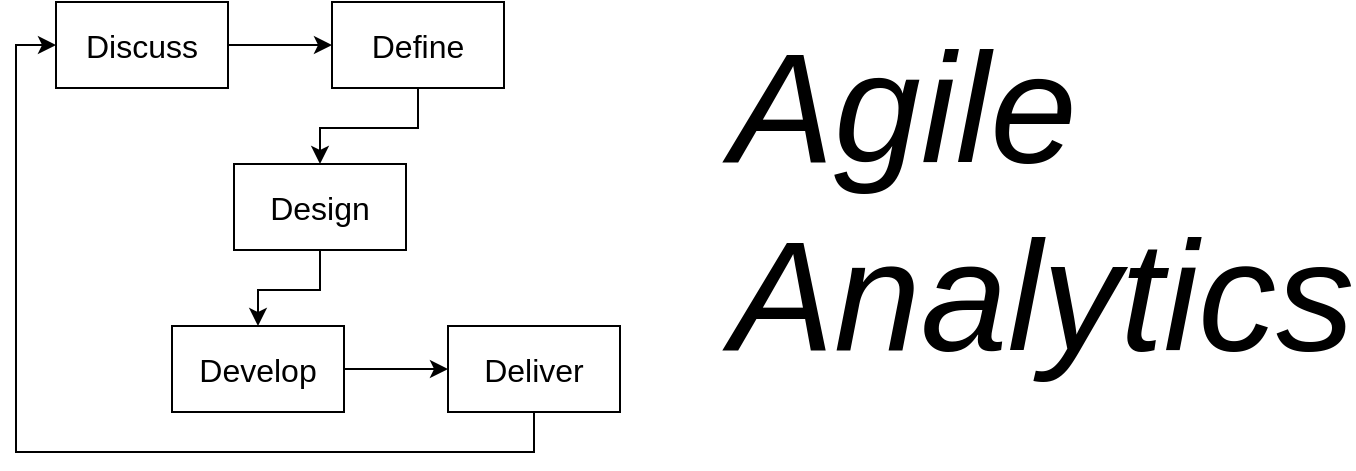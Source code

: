 <mxfile version="26.0.9">
  <diagram name="Page-1" id="-Nun1qf24_-iry-Z1hYq">
    <mxGraphModel dx="1434" dy="769" grid="0" gridSize="10" guides="1" tooltips="1" connect="1" arrows="1" fold="1" page="1" pageScale="1" pageWidth="850" pageHeight="1100" math="0" shadow="0">
      <root>
        <mxCell id="0" />
        <mxCell id="1" parent="0" />
        <mxCell id="CQpVQ1Txw3NqNYEVB0sx-6" style="edgeStyle=orthogonalEdgeStyle;rounded=0;orthogonalLoop=1;jettySize=auto;html=1;exitX=1;exitY=0.5;exitDx=0;exitDy=0;entryX=0;entryY=0.5;entryDx=0;entryDy=0;" edge="1" parent="1" source="CQpVQ1Txw3NqNYEVB0sx-1" target="CQpVQ1Txw3NqNYEVB0sx-2">
          <mxGeometry relative="1" as="geometry" />
        </mxCell>
        <mxCell id="CQpVQ1Txw3NqNYEVB0sx-1" value="&lt;font style=&quot;font-size: 16px;&quot;&gt;Discuss&lt;/font&gt;" style="rounded=0;whiteSpace=wrap;html=1;" vertex="1" parent="1">
          <mxGeometry x="137" y="329" width="86" height="43" as="geometry" />
        </mxCell>
        <mxCell id="CQpVQ1Txw3NqNYEVB0sx-7" style="edgeStyle=orthogonalEdgeStyle;rounded=0;orthogonalLoop=1;jettySize=auto;html=1;exitX=0.5;exitY=1;exitDx=0;exitDy=0;entryX=0.5;entryY=0;entryDx=0;entryDy=0;" edge="1" parent="1" source="CQpVQ1Txw3NqNYEVB0sx-2" target="CQpVQ1Txw3NqNYEVB0sx-3">
          <mxGeometry relative="1" as="geometry" />
        </mxCell>
        <mxCell id="CQpVQ1Txw3NqNYEVB0sx-2" value="&lt;font style=&quot;font-size: 16px;&quot;&gt;Define&lt;/font&gt;" style="rounded=0;whiteSpace=wrap;html=1;" vertex="1" parent="1">
          <mxGeometry x="275" y="329" width="86" height="43" as="geometry" />
        </mxCell>
        <mxCell id="CQpVQ1Txw3NqNYEVB0sx-8" style="edgeStyle=orthogonalEdgeStyle;rounded=0;orthogonalLoop=1;jettySize=auto;html=1;exitX=0.5;exitY=1;exitDx=0;exitDy=0;" edge="1" parent="1" source="CQpVQ1Txw3NqNYEVB0sx-3" target="CQpVQ1Txw3NqNYEVB0sx-4">
          <mxGeometry relative="1" as="geometry" />
        </mxCell>
        <mxCell id="CQpVQ1Txw3NqNYEVB0sx-3" value="&lt;font style=&quot;font-size: 16px;&quot;&gt;Design&lt;/font&gt;" style="rounded=0;whiteSpace=wrap;html=1;" vertex="1" parent="1">
          <mxGeometry x="226" y="410" width="86" height="43" as="geometry" />
        </mxCell>
        <mxCell id="CQpVQ1Txw3NqNYEVB0sx-9" style="edgeStyle=orthogonalEdgeStyle;rounded=0;orthogonalLoop=1;jettySize=auto;html=1;exitX=1;exitY=0.5;exitDx=0;exitDy=0;" edge="1" parent="1" source="CQpVQ1Txw3NqNYEVB0sx-4" target="CQpVQ1Txw3NqNYEVB0sx-5">
          <mxGeometry relative="1" as="geometry" />
        </mxCell>
        <mxCell id="CQpVQ1Txw3NqNYEVB0sx-4" value="&lt;font style=&quot;font-size: 16px;&quot;&gt;Develop&lt;/font&gt;" style="rounded=0;whiteSpace=wrap;html=1;" vertex="1" parent="1">
          <mxGeometry x="195" y="491" width="86" height="43" as="geometry" />
        </mxCell>
        <mxCell id="CQpVQ1Txw3NqNYEVB0sx-12" style="edgeStyle=orthogonalEdgeStyle;rounded=0;orthogonalLoop=1;jettySize=auto;html=1;exitX=0.5;exitY=1;exitDx=0;exitDy=0;entryX=0;entryY=0.5;entryDx=0;entryDy=0;" edge="1" parent="1" source="CQpVQ1Txw3NqNYEVB0sx-5" target="CQpVQ1Txw3NqNYEVB0sx-1">
          <mxGeometry relative="1" as="geometry" />
        </mxCell>
        <mxCell id="CQpVQ1Txw3NqNYEVB0sx-5" value="&lt;font style=&quot;font-size: 16px;&quot;&gt;Deliver&lt;/font&gt;" style="rounded=0;whiteSpace=wrap;html=1;" vertex="1" parent="1">
          <mxGeometry x="333" y="491" width="86" height="43" as="geometry" />
        </mxCell>
        <mxCell id="CQpVQ1Txw3NqNYEVB0sx-13" value="&lt;font style=&quot;font-size: 78px;&quot;&gt;Agile Analytics&lt;/font&gt;" style="text;html=1;align=left;verticalAlign=middle;whiteSpace=wrap;rounded=0;fontStyle=2" vertex="1" parent="1">
          <mxGeometry x="472" y="414" width="60" height="30" as="geometry" />
        </mxCell>
      </root>
    </mxGraphModel>
  </diagram>
</mxfile>
